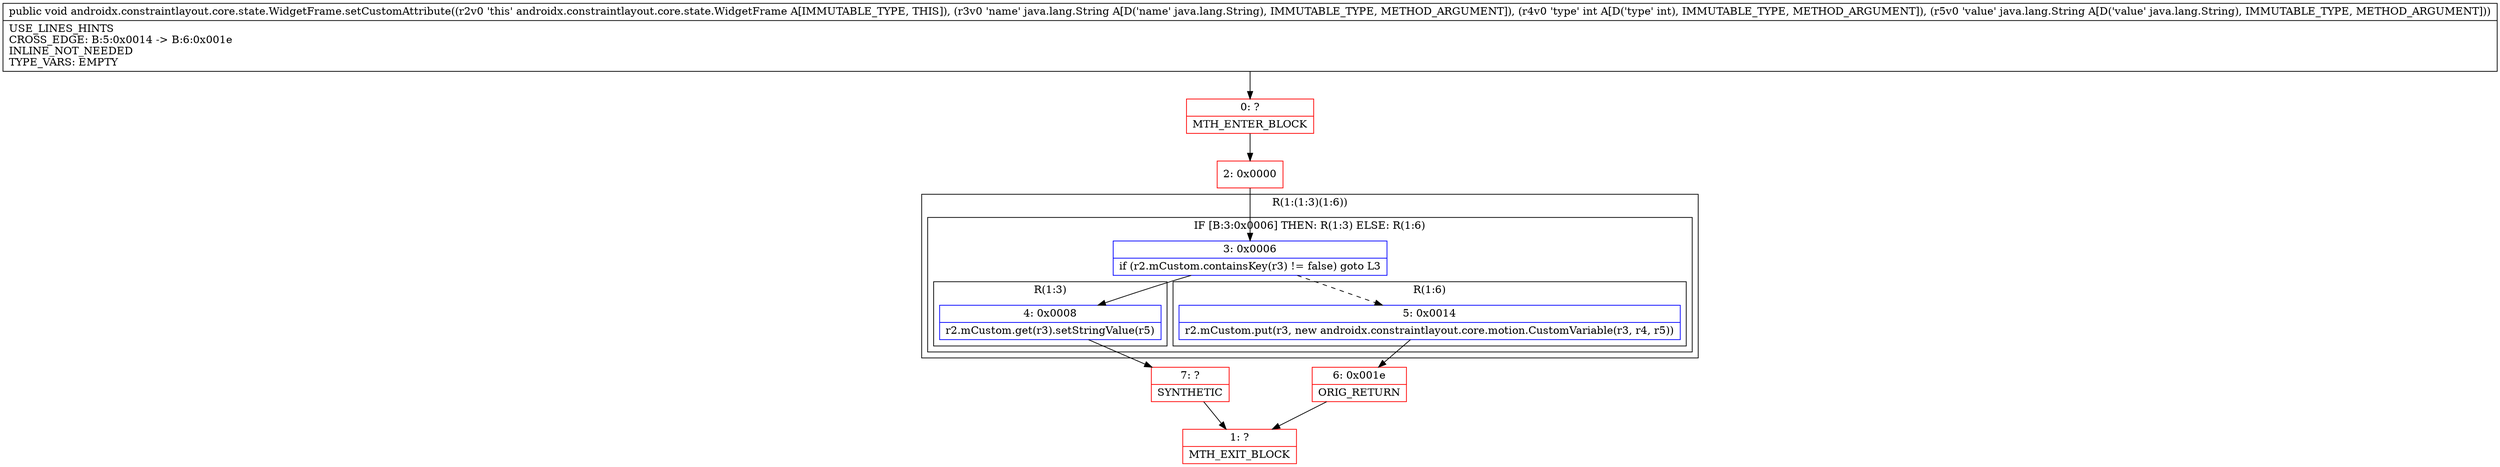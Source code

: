 digraph "CFG forandroidx.constraintlayout.core.state.WidgetFrame.setCustomAttribute(Ljava\/lang\/String;ILjava\/lang\/String;)V" {
subgraph cluster_Region_455446420 {
label = "R(1:(1:3)(1:6))";
node [shape=record,color=blue];
subgraph cluster_IfRegion_1659010691 {
label = "IF [B:3:0x0006] THEN: R(1:3) ELSE: R(1:6)";
node [shape=record,color=blue];
Node_3 [shape=record,label="{3\:\ 0x0006|if (r2.mCustom.containsKey(r3) != false) goto L3\l}"];
subgraph cluster_Region_299182343 {
label = "R(1:3)";
node [shape=record,color=blue];
Node_4 [shape=record,label="{4\:\ 0x0008|r2.mCustom.get(r3).setStringValue(r5)\l}"];
}
subgraph cluster_Region_1113140745 {
label = "R(1:6)";
node [shape=record,color=blue];
Node_5 [shape=record,label="{5\:\ 0x0014|r2.mCustom.put(r3, new androidx.constraintlayout.core.motion.CustomVariable(r3, r4, r5))\l}"];
}
}
}
Node_0 [shape=record,color=red,label="{0\:\ ?|MTH_ENTER_BLOCK\l}"];
Node_2 [shape=record,color=red,label="{2\:\ 0x0000}"];
Node_7 [shape=record,color=red,label="{7\:\ ?|SYNTHETIC\l}"];
Node_1 [shape=record,color=red,label="{1\:\ ?|MTH_EXIT_BLOCK\l}"];
Node_6 [shape=record,color=red,label="{6\:\ 0x001e|ORIG_RETURN\l}"];
MethodNode[shape=record,label="{public void androidx.constraintlayout.core.state.WidgetFrame.setCustomAttribute((r2v0 'this' androidx.constraintlayout.core.state.WidgetFrame A[IMMUTABLE_TYPE, THIS]), (r3v0 'name' java.lang.String A[D('name' java.lang.String), IMMUTABLE_TYPE, METHOD_ARGUMENT]), (r4v0 'type' int A[D('type' int), IMMUTABLE_TYPE, METHOD_ARGUMENT]), (r5v0 'value' java.lang.String A[D('value' java.lang.String), IMMUTABLE_TYPE, METHOD_ARGUMENT]))  | USE_LINES_HINTS\lCROSS_EDGE: B:5:0x0014 \-\> B:6:0x001e\lINLINE_NOT_NEEDED\lTYPE_VARS: EMPTY\l}"];
MethodNode -> Node_0;Node_3 -> Node_4;
Node_3 -> Node_5[style=dashed];
Node_4 -> Node_7;
Node_5 -> Node_6;
Node_0 -> Node_2;
Node_2 -> Node_3;
Node_7 -> Node_1;
Node_6 -> Node_1;
}

